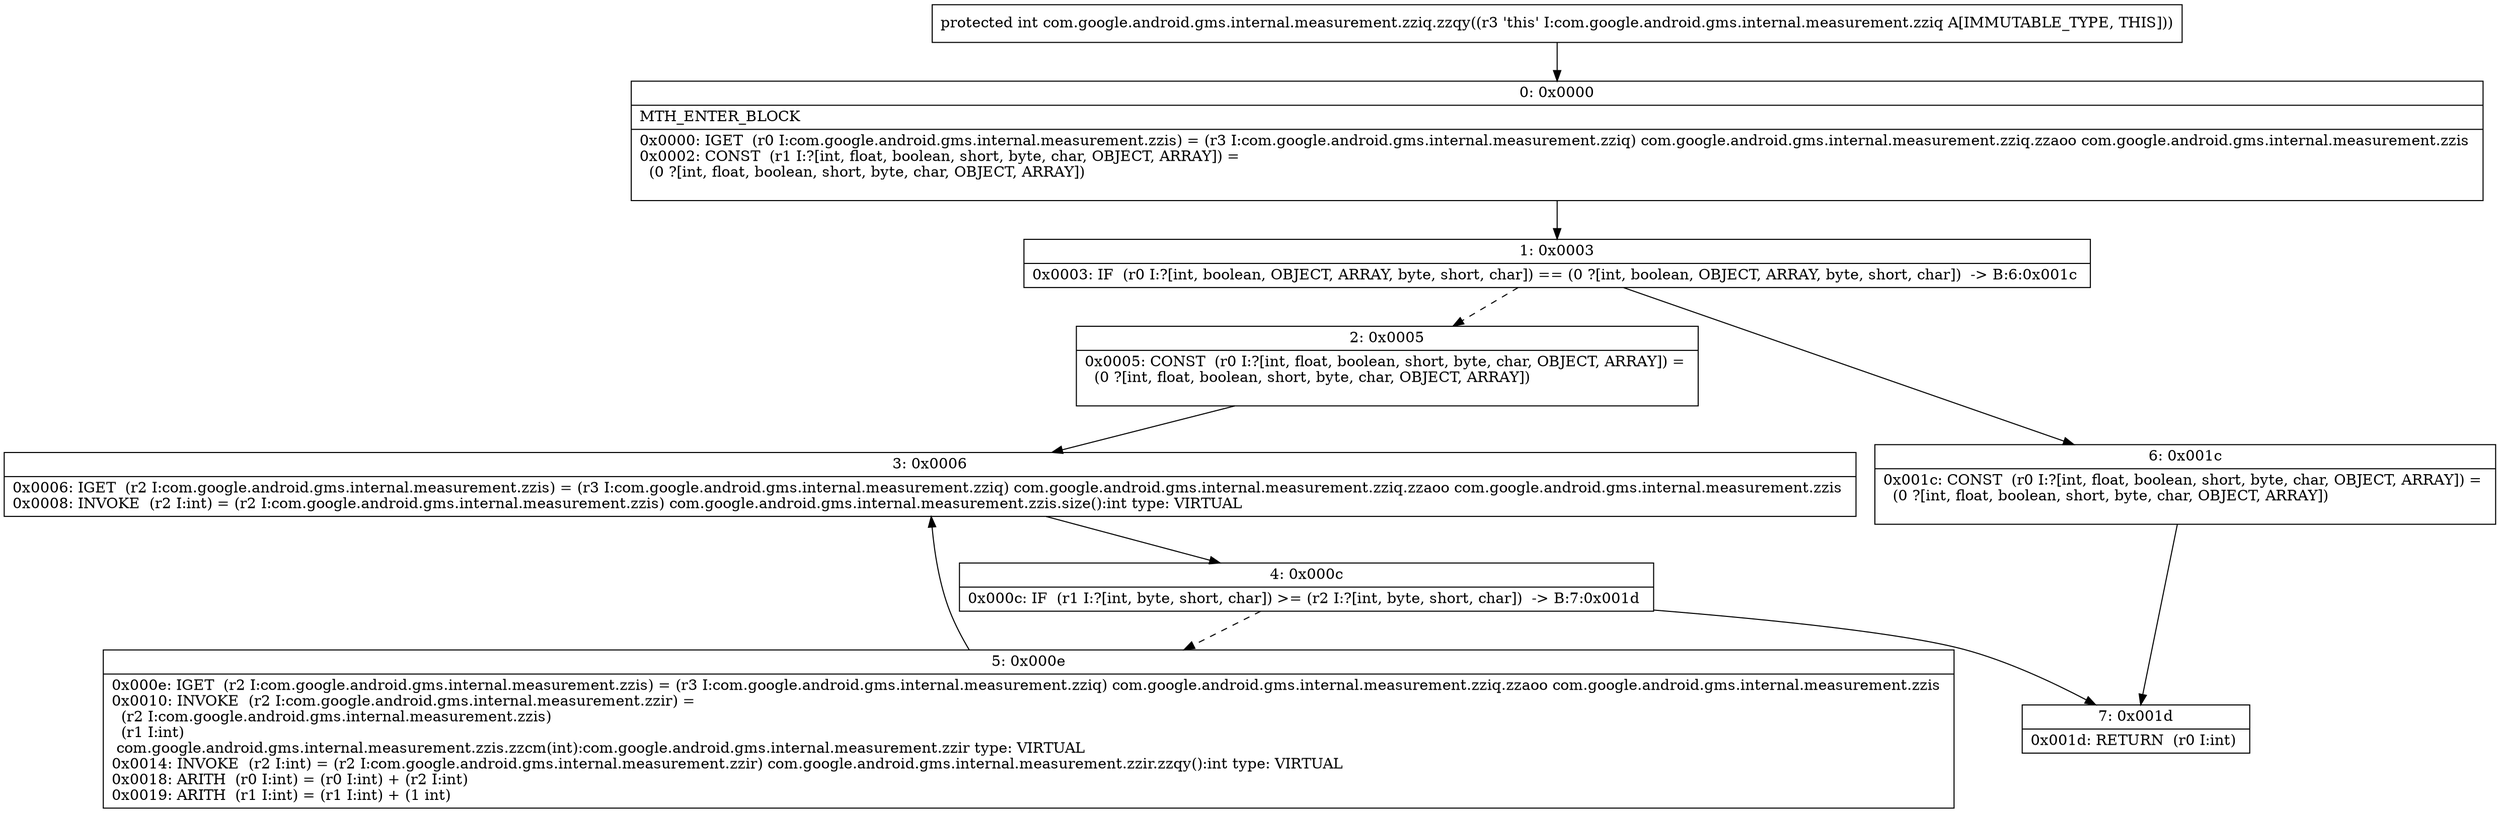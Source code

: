 digraph "CFG forcom.google.android.gms.internal.measurement.zziq.zzqy()I" {
Node_0 [shape=record,label="{0\:\ 0x0000|MTH_ENTER_BLOCK\l|0x0000: IGET  (r0 I:com.google.android.gms.internal.measurement.zzis) = (r3 I:com.google.android.gms.internal.measurement.zziq) com.google.android.gms.internal.measurement.zziq.zzaoo com.google.android.gms.internal.measurement.zzis \l0x0002: CONST  (r1 I:?[int, float, boolean, short, byte, char, OBJECT, ARRAY]) = \l  (0 ?[int, float, boolean, short, byte, char, OBJECT, ARRAY])\l \l}"];
Node_1 [shape=record,label="{1\:\ 0x0003|0x0003: IF  (r0 I:?[int, boolean, OBJECT, ARRAY, byte, short, char]) == (0 ?[int, boolean, OBJECT, ARRAY, byte, short, char])  \-\> B:6:0x001c \l}"];
Node_2 [shape=record,label="{2\:\ 0x0005|0x0005: CONST  (r0 I:?[int, float, boolean, short, byte, char, OBJECT, ARRAY]) = \l  (0 ?[int, float, boolean, short, byte, char, OBJECT, ARRAY])\l \l}"];
Node_3 [shape=record,label="{3\:\ 0x0006|0x0006: IGET  (r2 I:com.google.android.gms.internal.measurement.zzis) = (r3 I:com.google.android.gms.internal.measurement.zziq) com.google.android.gms.internal.measurement.zziq.zzaoo com.google.android.gms.internal.measurement.zzis \l0x0008: INVOKE  (r2 I:int) = (r2 I:com.google.android.gms.internal.measurement.zzis) com.google.android.gms.internal.measurement.zzis.size():int type: VIRTUAL \l}"];
Node_4 [shape=record,label="{4\:\ 0x000c|0x000c: IF  (r1 I:?[int, byte, short, char]) \>= (r2 I:?[int, byte, short, char])  \-\> B:7:0x001d \l}"];
Node_5 [shape=record,label="{5\:\ 0x000e|0x000e: IGET  (r2 I:com.google.android.gms.internal.measurement.zzis) = (r3 I:com.google.android.gms.internal.measurement.zziq) com.google.android.gms.internal.measurement.zziq.zzaoo com.google.android.gms.internal.measurement.zzis \l0x0010: INVOKE  (r2 I:com.google.android.gms.internal.measurement.zzir) = \l  (r2 I:com.google.android.gms.internal.measurement.zzis)\l  (r1 I:int)\l com.google.android.gms.internal.measurement.zzis.zzcm(int):com.google.android.gms.internal.measurement.zzir type: VIRTUAL \l0x0014: INVOKE  (r2 I:int) = (r2 I:com.google.android.gms.internal.measurement.zzir) com.google.android.gms.internal.measurement.zzir.zzqy():int type: VIRTUAL \l0x0018: ARITH  (r0 I:int) = (r0 I:int) + (r2 I:int) \l0x0019: ARITH  (r1 I:int) = (r1 I:int) + (1 int) \l}"];
Node_6 [shape=record,label="{6\:\ 0x001c|0x001c: CONST  (r0 I:?[int, float, boolean, short, byte, char, OBJECT, ARRAY]) = \l  (0 ?[int, float, boolean, short, byte, char, OBJECT, ARRAY])\l \l}"];
Node_7 [shape=record,label="{7\:\ 0x001d|0x001d: RETURN  (r0 I:int) \l}"];
MethodNode[shape=record,label="{protected int com.google.android.gms.internal.measurement.zziq.zzqy((r3 'this' I:com.google.android.gms.internal.measurement.zziq A[IMMUTABLE_TYPE, THIS])) }"];
MethodNode -> Node_0;
Node_0 -> Node_1;
Node_1 -> Node_2[style=dashed];
Node_1 -> Node_6;
Node_2 -> Node_3;
Node_3 -> Node_4;
Node_4 -> Node_5[style=dashed];
Node_4 -> Node_7;
Node_5 -> Node_3;
Node_6 -> Node_7;
}

